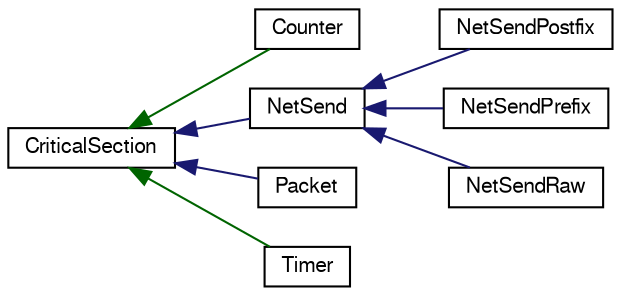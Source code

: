 digraph G
{
  edge [fontname="FreeSans",fontsize="10",labelfontname="FreeSans",labelfontsize="10"];
  node [fontname="FreeSans",fontsize="10",shape=record];
  rankdir=LR;
  Node1 [label="CriticalSection",height=0.2,width=0.4,color="black", fillcolor="white", style="filled",URL="$class_critical_section.html",tooltip="Critical section class with Enter and Leave methods."];
  Node1 -> Node2 [dir=back,color="darkgreen",fontsize="10",style="solid",fontname="FreeSans"];
  Node2 [label="Counter",height=0.2,width=0.4,color="black", fillcolor="white", style="filled",URL="$class_counter.html",tooltip="Counter object, used to detect a large frequency of an event occurring simultaneously."];
  Node1 -> Node3 [dir=back,color="midnightblue",fontsize="10",style="solid",fontname="FreeSans"];
  Node3 [label="NetSend",height=0.2,width=0.4,color="black", fillcolor="white", style="filled",URL="$class_net_send.html",tooltip="Base class for sendable objects which can be used in conjunction with WSASend."];
  Node3 -> Node4 [dir=back,color="midnightblue",fontsize="10",style="solid",fontname="FreeSans"];
  Node4 [label="NetSendPostfix",height=0.2,width=0.4,color="black", fillcolor="white", style="filled",URL="$class_net_send_postfix.html",tooltip="Send class where packets sent have a postfix."];
  Node3 -> Node5 [dir=back,color="midnightblue",fontsize="10",style="solid",fontname="FreeSans"];
  Node5 [label="NetSendPrefix",height=0.2,width=0.4,color="black", fillcolor="white", style="filled",URL="$class_net_send_prefix.html",tooltip="Send class where packets sent have a prefix."];
  Node3 -> Node6 [dir=back,color="midnightblue",fontsize="10",style="solid",fontname="FreeSans"];
  Node6 [label="NetSendRaw",height=0.2,width=0.4,color="black", fillcolor="white", style="filled",URL="$class_net_send_raw.html",tooltip="Send class where packets sent have no postfix or prefix appended."];
  Node1 -> Node7 [dir=back,color="midnightblue",fontsize="10",style="solid",fontname="FreeSans"];
  Node7 [label="Packet",height=0.2,width=0.4,color="black", fillcolor="white", style="filled",URL="$class_packet.html",tooltip="Efficiently and safely stores and manipulates data."];
  Node1 -> Node8 [dir=back,color="darkgreen",fontsize="10",style="solid",fontname="FreeSans"];
  Node8 [label="Timer",height=0.2,width=0.4,color="black", fillcolor="white", style="filled",URL="$class_timer.html",tooltip="Timer object used to repeat an action every x number of milliseconds."];
}

